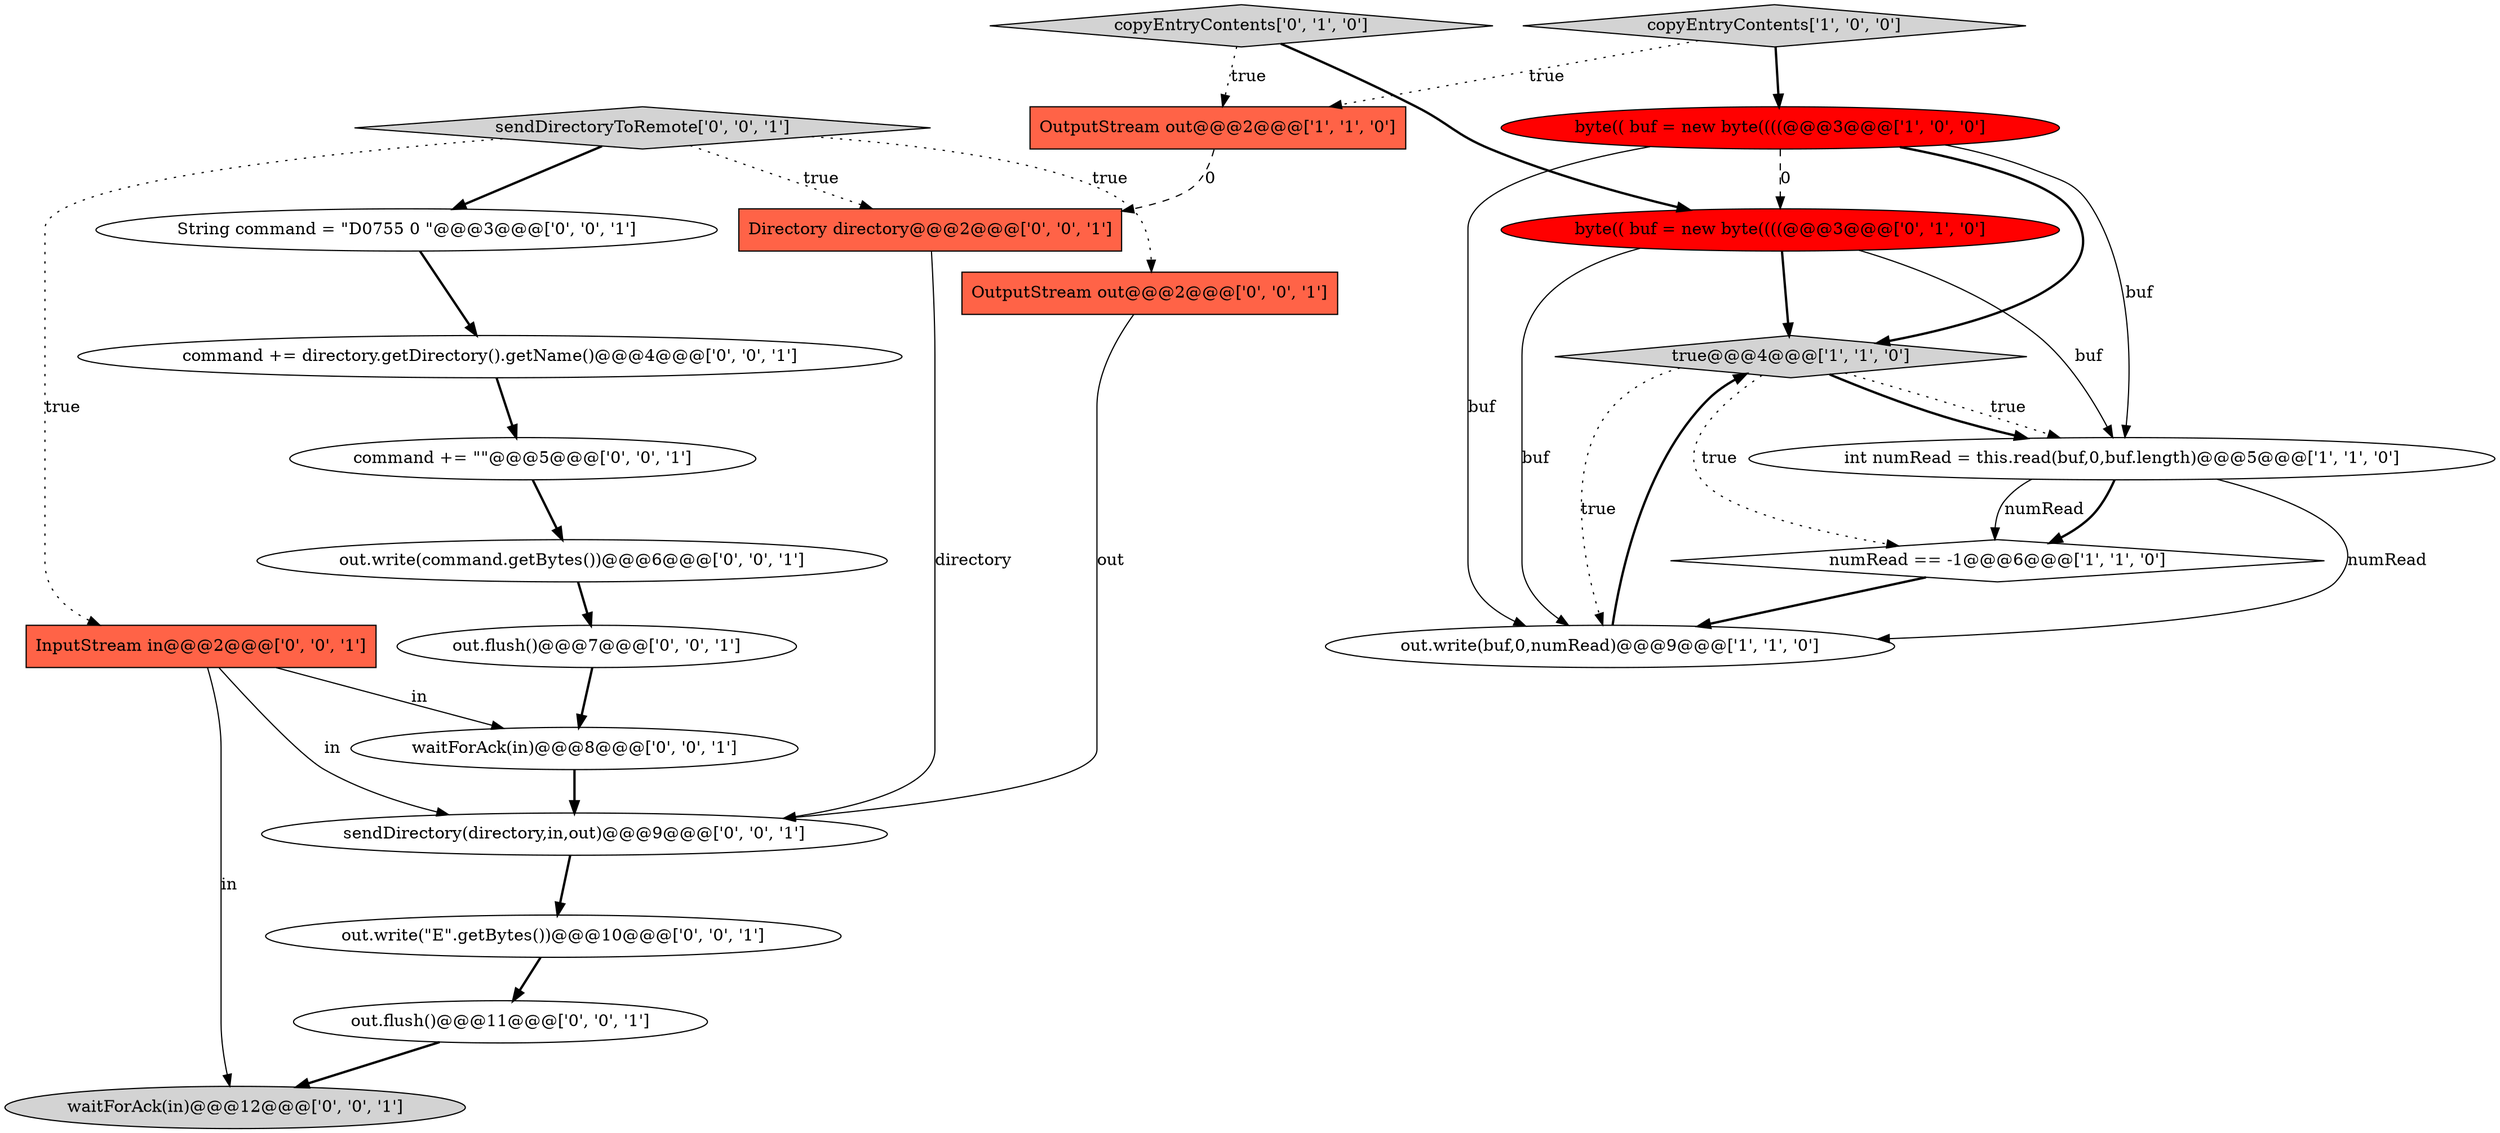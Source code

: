 digraph {
18 [style = filled, label = "String command = \"D0755 0 \"@@@3@@@['0', '0', '1']", fillcolor = white, shape = ellipse image = "AAA0AAABBB3BBB"];
21 [style = filled, label = "Directory directory@@@2@@@['0', '0', '1']", fillcolor = tomato, shape = box image = "AAA0AAABBB3BBB"];
14 [style = filled, label = "out.write(command.getBytes())@@@6@@@['0', '0', '1']", fillcolor = white, shape = ellipse image = "AAA0AAABBB3BBB"];
11 [style = filled, label = "command += directory.getDirectory().getName()@@@4@@@['0', '0', '1']", fillcolor = white, shape = ellipse image = "AAA0AAABBB3BBB"];
12 [style = filled, label = "waitForAck(in)@@@12@@@['0', '0', '1']", fillcolor = lightgray, shape = ellipse image = "AAA0AAABBB3BBB"];
4 [style = filled, label = "byte(( buf = new byte((((@@@3@@@['1', '0', '0']", fillcolor = red, shape = ellipse image = "AAA1AAABBB1BBB"];
10 [style = filled, label = "OutputStream out@@@2@@@['0', '0', '1']", fillcolor = tomato, shape = box image = "AAA0AAABBB3BBB"];
8 [style = filled, label = "copyEntryContents['0', '1', '0']", fillcolor = lightgray, shape = diamond image = "AAA0AAABBB2BBB"];
7 [style = filled, label = "byte(( buf = new byte((((@@@3@@@['0', '1', '0']", fillcolor = red, shape = ellipse image = "AAA1AAABBB2BBB"];
17 [style = filled, label = "out.flush()@@@11@@@['0', '0', '1']", fillcolor = white, shape = ellipse image = "AAA0AAABBB3BBB"];
0 [style = filled, label = "true@@@4@@@['1', '1', '0']", fillcolor = lightgray, shape = diamond image = "AAA0AAABBB1BBB"];
2 [style = filled, label = "int numRead = this.read(buf,0,buf.length)@@@5@@@['1', '1', '0']", fillcolor = white, shape = ellipse image = "AAA0AAABBB1BBB"];
16 [style = filled, label = "command += \"\"@@@5@@@['0', '0', '1']", fillcolor = white, shape = ellipse image = "AAA0AAABBB3BBB"];
1 [style = filled, label = "numRead == -1@@@6@@@['1', '1', '0']", fillcolor = white, shape = diamond image = "AAA0AAABBB1BBB"];
5 [style = filled, label = "out.write(buf,0,numRead)@@@9@@@['1', '1', '0']", fillcolor = white, shape = ellipse image = "AAA0AAABBB1BBB"];
9 [style = filled, label = "out.write(\"E\".getBytes())@@@10@@@['0', '0', '1']", fillcolor = white, shape = ellipse image = "AAA0AAABBB3BBB"];
6 [style = filled, label = "copyEntryContents['1', '0', '0']", fillcolor = lightgray, shape = diamond image = "AAA0AAABBB1BBB"];
15 [style = filled, label = "sendDirectory(directory,in,out)@@@9@@@['0', '0', '1']", fillcolor = white, shape = ellipse image = "AAA0AAABBB3BBB"];
13 [style = filled, label = "InputStream in@@@2@@@['0', '0', '1']", fillcolor = tomato, shape = box image = "AAA0AAABBB3BBB"];
22 [style = filled, label = "out.flush()@@@7@@@['0', '0', '1']", fillcolor = white, shape = ellipse image = "AAA0AAABBB3BBB"];
3 [style = filled, label = "OutputStream out@@@2@@@['1', '1', '0']", fillcolor = tomato, shape = box image = "AAA0AAABBB1BBB"];
19 [style = filled, label = "waitForAck(in)@@@8@@@['0', '0', '1']", fillcolor = white, shape = ellipse image = "AAA0AAABBB3BBB"];
20 [style = filled, label = "sendDirectoryToRemote['0', '0', '1']", fillcolor = lightgray, shape = diamond image = "AAA0AAABBB3BBB"];
1->5 [style = bold, label=""];
11->16 [style = bold, label=""];
0->5 [style = dotted, label="true"];
22->19 [style = bold, label=""];
3->21 [style = dashed, label="0"];
7->2 [style = solid, label="buf"];
2->1 [style = bold, label=""];
18->11 [style = bold, label=""];
0->2 [style = bold, label=""];
14->22 [style = bold, label=""];
9->17 [style = bold, label=""];
7->0 [style = bold, label=""];
4->2 [style = solid, label="buf"];
20->21 [style = dotted, label="true"];
13->15 [style = solid, label="in"];
8->3 [style = dotted, label="true"];
8->7 [style = bold, label=""];
4->0 [style = bold, label=""];
2->1 [style = solid, label="numRead"];
20->18 [style = bold, label=""];
4->5 [style = solid, label="buf"];
6->4 [style = bold, label=""];
17->12 [style = bold, label=""];
13->19 [style = solid, label="in"];
5->0 [style = bold, label=""];
2->5 [style = solid, label="numRead"];
15->9 [style = bold, label=""];
4->7 [style = dashed, label="0"];
20->10 [style = dotted, label="true"];
16->14 [style = bold, label=""];
20->13 [style = dotted, label="true"];
0->2 [style = dotted, label="true"];
10->15 [style = solid, label="out"];
19->15 [style = bold, label=""];
6->3 [style = dotted, label="true"];
21->15 [style = solid, label="directory"];
13->12 [style = solid, label="in"];
7->5 [style = solid, label="buf"];
0->1 [style = dotted, label="true"];
}
